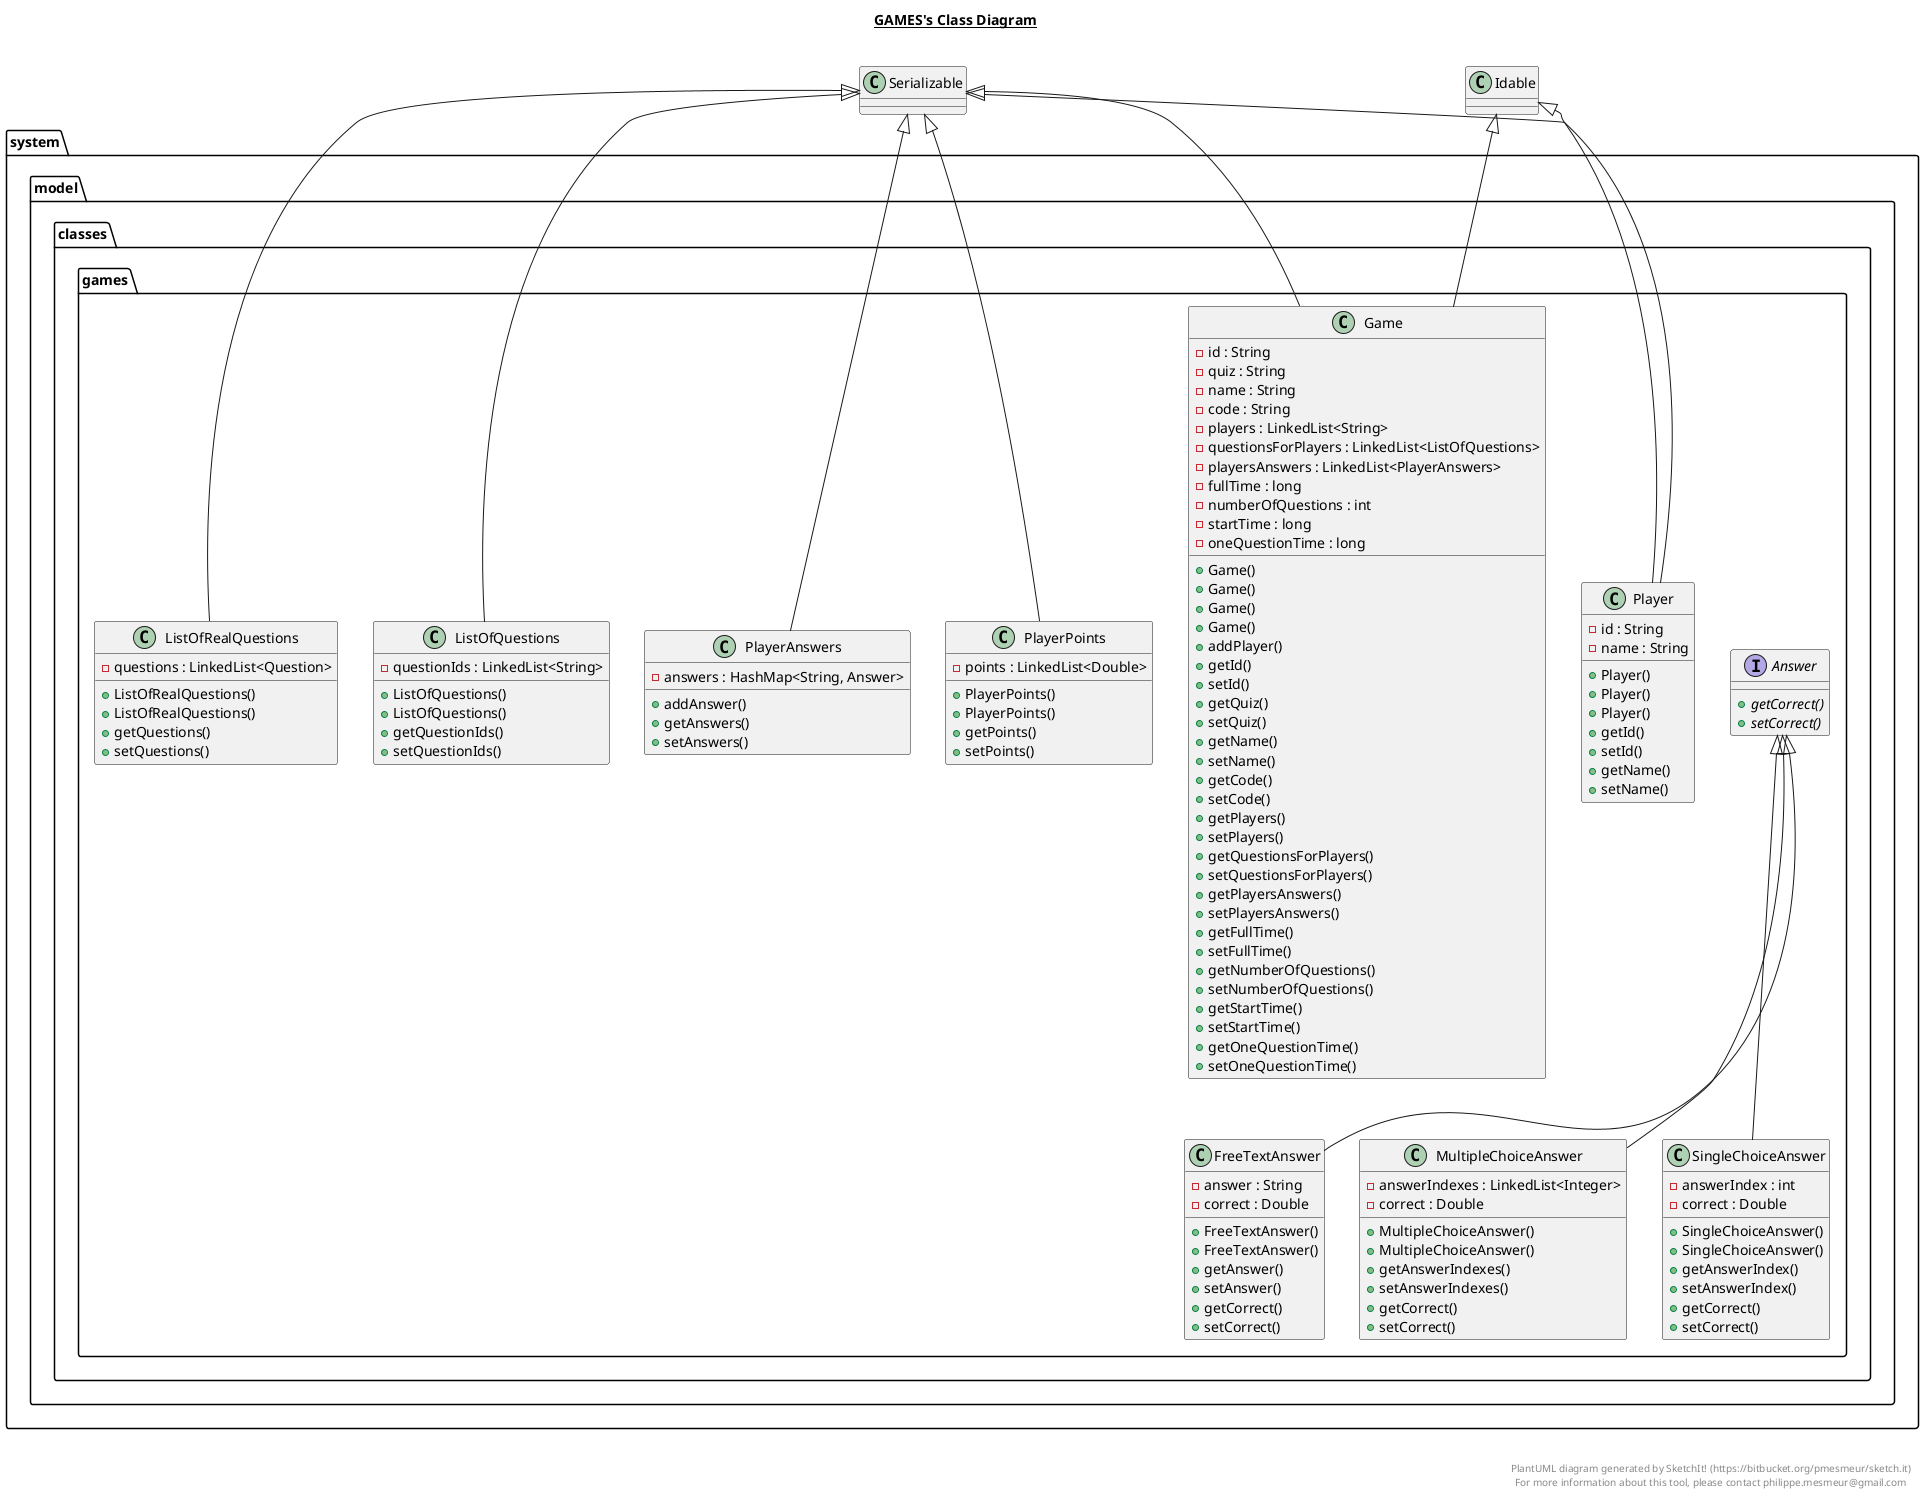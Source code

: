 @startuml

title __GAMES's Class Diagram__\n

  package system.model {
    package system.model.classes {
      package system.model.classes.games {
        interface Answer {
            {abstract} + getCorrect()
            {abstract} + setCorrect()
        }
      }
    }
  }
  

  package system.model {
    package system.model.classes {
      package system.model.classes.games {
        class FreeTextAnswer {
            - answer : String
            - correct : Double
            + FreeTextAnswer()
            + FreeTextAnswer()
            + getAnswer()
            + setAnswer()
            + getCorrect()
            + setCorrect()
        }
      }
    }
  }
  

  package system.model {
    package system.model.classes {
      package system.model.classes.games {
        class Game {
            - id : String
            - quiz : String
            - name : String
            - code : String
            - players : LinkedList<String>
            - questionsForPlayers : LinkedList<ListOfQuestions>
            - playersAnswers : LinkedList<PlayerAnswers>
            - fullTime : long
            - numberOfQuestions : int
            - startTime : long
            - oneQuestionTime : long
            + Game()
            + Game()
            + Game()
            + Game()
            + addPlayer()
            + getId()
            + setId()
            + getQuiz()
            + setQuiz()
            + getName()
            + setName()
            + getCode()
            + setCode()
            + getPlayers()
            + setPlayers()
            + getQuestionsForPlayers()
            + setQuestionsForPlayers()
            + getPlayersAnswers()
            + setPlayersAnswers()
            + getFullTime()
            + setFullTime()
            + getNumberOfQuestions()
            + setNumberOfQuestions()
            + getStartTime()
            + setStartTime()
            + getOneQuestionTime()
            + setOneQuestionTime()
        }
      }
    }
  }
  

  package system.model {
    package system.model.classes {
      package system.model.classes.games {
        class ListOfQuestions {
            - questionIds : LinkedList<String>
            + ListOfQuestions()
            + ListOfQuestions()
            + getQuestionIds()
            + setQuestionIds()
        }
      }
    }
  }
  

  package system.model {
    package system.model.classes {
      package system.model.classes.games {
        class ListOfRealQuestions {
            - questions : LinkedList<Question>
            + ListOfRealQuestions()
            + ListOfRealQuestions()
            + getQuestions()
            + setQuestions()
        }
      }
    }
  }
  

  package system.model {
    package system.model.classes {
      package system.model.classes.games {
        class MultipleChoiceAnswer {
            - answerIndexes : LinkedList<Integer>
            - correct : Double
            + MultipleChoiceAnswer()
            + MultipleChoiceAnswer()
            + getAnswerIndexes()
            + setAnswerIndexes()
            + getCorrect()
            + setCorrect()
        }
      }
    }
  }
  

  package system.model {
    package system.model.classes {
      package system.model.classes.games {
        class Player {
            - id : String
            - name : String
            + Player()
            + Player()
            + Player()
            + getId()
            + setId()
            + getName()
            + setName()
        }
      }
    }
  }
  

  package system.model {
    package system.model.classes {
      package system.model.classes.games {
        class PlayerAnswers {
            - answers : HashMap<String, Answer>
            + addAnswer()
            + getAnswers()
            + setAnswers()
        }
      }
    }
  }
  

  package system.model {
    package system.model.classes {
      package system.model.classes.games {
        class PlayerPoints {
            - points : LinkedList<Double>
            + PlayerPoints()
            + PlayerPoints()
            + getPoints()
            + setPoints()
        }
      }
    }
  }
  

  package system.model {
    package system.model.classes {
      package system.model.classes.games {
        class SingleChoiceAnswer {
            - answerIndex : int
            - correct : Double
            + SingleChoiceAnswer()
            + SingleChoiceAnswer()
            + getAnswerIndex()
            + setAnswerIndex()
            + getCorrect()
            + setCorrect()
        }
      }
    }
  }
  

  FreeTextAnswer -up-|> Answer
  Game -up-|> Idable
  Game -up-|> Serializable
  ListOfQuestions -up-|> Serializable
  ListOfRealQuestions -up-|> Serializable
  MultipleChoiceAnswer -up-|> Answer
  Player -up-|> Idable
  Player -up-|> Serializable
  PlayerAnswers -up-|> Serializable
  PlayerPoints -up-|> Serializable
  SingleChoiceAnswer -up-|> Answer


right footer


PlantUML diagram generated by SketchIt! (https://bitbucket.org/pmesmeur/sketch.it)
For more information about this tool, please contact philippe.mesmeur@gmail.com
endfooter

@enduml
